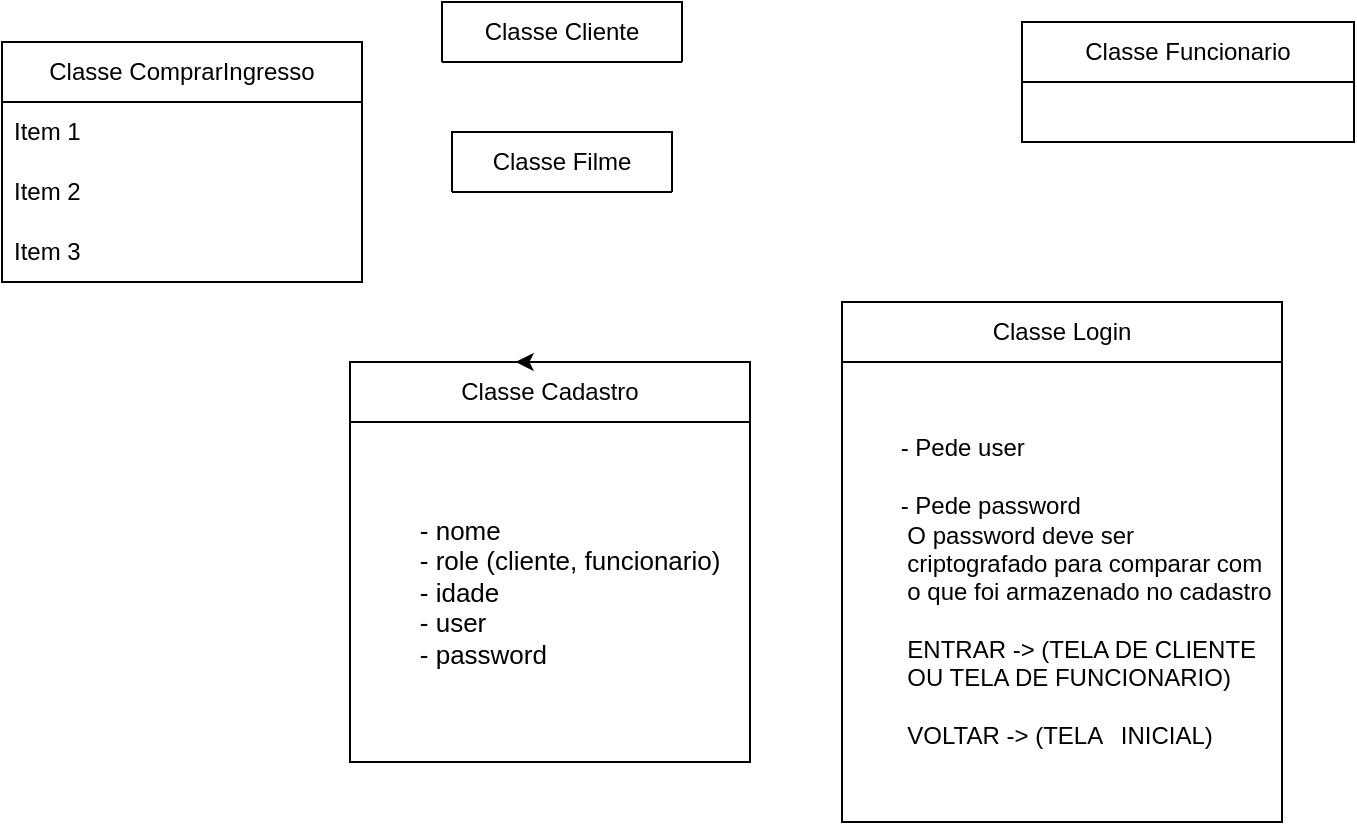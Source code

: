 <mxfile version="21.6.8" type="github">
  <diagram name="Página-1" id="Gj5AkPgIaRYCWRtqwRuw">
    <mxGraphModel dx="781" dy="461" grid="1" gridSize="10" guides="1" tooltips="1" connect="1" arrows="1" fold="1" page="1" pageScale="1" pageWidth="827" pageHeight="1169" math="0" shadow="0">
      <root>
        <mxCell id="0" />
        <mxCell id="1" parent="0" />
        <mxCell id="2UiWb3RGfFFGe-VQ2xaj-5" value="Classe Cliente" style="swimlane;fontStyle=0;childLayout=stackLayout;horizontal=1;startSize=30;horizontalStack=0;resizeParent=1;resizeParentMax=0;resizeLast=0;collapsible=1;marginBottom=0;whiteSpace=wrap;html=1;" parent="1" vertex="1" collapsed="1">
          <mxGeometry x="260" y="150" width="120" height="30" as="geometry">
            <mxRectangle x="260" y="150" width="260" height="270" as="alternateBounds" />
          </mxGeometry>
        </mxCell>
        <mxCell id="Dr_QeL_UZZJNc0RUztPf-12" style="edgeStyle=orthogonalEdgeStyle;rounded=0;orthogonalLoop=1;jettySize=auto;html=1;" edge="1" parent="2UiWb3RGfFFGe-VQ2xaj-5" source="Dr_QeL_UZZJNc0RUztPf-7">
          <mxGeometry relative="1" as="geometry">
            <mxPoint x="130" y="300" as="targetPoint" />
          </mxGeometry>
        </mxCell>
        <mxCell id="Dr_QeL_UZZJNc0RUztPf-7" value="&lt;div&gt;&lt;br&gt;&lt;/div&gt;&lt;div&gt;&lt;span style=&quot;&quot;&gt;&lt;span style=&quot;&quot;&gt;&amp;nbsp;&amp;nbsp;&amp;nbsp;&amp;nbsp;&lt;/span&gt;&lt;/span&gt;&lt;span style=&quot;&quot;&gt;&lt;span style=&quot;&quot;&gt;&amp;nbsp;&amp;nbsp;&amp;nbsp;&amp;nbsp;&lt;/span&gt;&lt;/span&gt;- comprar ingressos no sistema&lt;br&gt;&amp;nbsp;&amp;nbsp; &amp;nbsp;&amp;nbsp;&amp;nbsp;&amp;nbsp;&lt;/div&gt;&lt;div&gt;&amp;nbsp;- listas os filmes em cartaz&lt;br&gt;&amp;nbsp;&amp;nbsp; &amp;nbsp;&amp;nbsp;&amp;nbsp;&amp;nbsp; &amp;nbsp;&amp;nbsp;&amp;nbsp;&amp;nbsp;&lt;/div&gt;&lt;div&gt;&lt;span style=&quot;&quot;&gt;&lt;span style=&quot;white-space: pre;&quot;&gt;&amp;nbsp;&amp;nbsp;&amp;nbsp;&amp;nbsp;&lt;/span&gt;&lt;/span&gt;&lt;span style=&quot;&quot;&gt;&lt;span style=&quot;white-space: pre;&quot;&gt;&amp;nbsp;&amp;nbsp;&amp;nbsp;&amp;nbsp;&lt;/span&gt;&lt;/span&gt;Regra: A listagem deve retornar &lt;br&gt;&lt;/div&gt;&lt;div&gt;&lt;span style=&quot;&quot;&gt;&lt;span style=&quot;white-space: pre;&quot;&gt;&amp;nbsp;&amp;nbsp;&amp;nbsp;&amp;nbsp;&lt;/span&gt;&lt;/span&gt;&lt;span style=&quot;&quot;&gt;&lt;span style=&quot;white-space: pre;&quot;&gt;&amp;nbsp;&amp;nbsp;&amp;nbsp;&amp;nbsp;&lt;/span&gt;&lt;/span&gt;somente os filme de acordo&lt;/div&gt;&lt;div&gt;&lt;span style=&quot;&quot;&gt;&lt;span style=&quot;white-space: pre;&quot;&gt;&amp;nbsp;&amp;nbsp;&amp;nbsp;&amp;nbsp;&lt;/span&gt;&lt;/span&gt;&lt;span style=&quot;&quot;&gt;&lt;span style=&quot;white-space: pre;&quot;&gt;&amp;nbsp;&amp;nbsp;&amp;nbsp;&amp;nbsp;&lt;/span&gt;&lt;/span&gt;&amp;nbsp;&amp;nbsp; com a classificação indicativa&lt;/div&gt;&lt;div&gt;especificada&amp;nbsp;&amp;nbsp; &amp;nbsp;&amp;nbsp;&amp;nbsp; &lt;br&gt;&lt;/div&gt;&lt;div&gt;&lt;br&gt;&lt;/div&gt;&lt;div&gt;&amp;nbsp;&lt;span style=&quot;&quot;&gt;&lt;span style=&quot;&quot;&gt;&amp;nbsp;&amp;nbsp;&amp;nbsp;&amp;nbsp;&lt;/span&gt;&lt;/span&gt;&lt;span style=&quot;&quot;&gt;&lt;span style=&quot;&quot;&gt;&amp;nbsp;&amp;nbsp;&amp;nbsp;&amp;nbsp;&lt;/span&gt;&lt;/span&gt;&amp;nbsp; -visualizar os ingressos que comprou&lt;br&gt;&lt;/div&gt;&lt;div&gt;&lt;br&gt;&lt;/div&gt;&lt;div&gt;&amp;nbsp;&amp;nbsp; &amp;nbsp;&amp;nbsp;&amp;nbsp;&amp;nbsp; - sair -&amp;gt; (TELA DE LOGIN)&lt;br&gt;&lt;/div&gt;&lt;div&gt;&lt;br&gt;&lt;/div&gt;&lt;div&gt;&lt;br&gt;&lt;/div&gt;&lt;div&gt;&lt;br&gt;&lt;/div&gt;" style="text;html=1;align=center;verticalAlign=middle;resizable=0;points=[];autosize=1;strokeColor=none;fillColor=none;" vertex="1" parent="2UiWb3RGfFFGe-VQ2xaj-5">
          <mxGeometry y="30" width="260" height="240" as="geometry" />
        </mxCell>
        <mxCell id="2UiWb3RGfFFGe-VQ2xaj-9" value="Classe Filme" style="swimlane;fontStyle=0;childLayout=stackLayout;horizontal=1;startSize=30;horizontalStack=0;resizeParent=1;resizeParentMax=0;resizeLast=0;collapsible=1;marginBottom=0;whiteSpace=wrap;html=1;" parent="1" vertex="1" collapsed="1">
          <mxGeometry x="265" y="215" width="110" height="30" as="geometry">
            <mxRectangle x="260" y="280" width="200" height="240" as="alternateBounds" />
          </mxGeometry>
        </mxCell>
        <mxCell id="2UiWb3RGfFFGe-VQ2xaj-10" value="&lt;div&gt;&amp;nbsp;&amp;nbsp;&amp;nbsp;&amp;nbsp;&amp;nbsp;&amp;nbsp; Cadastrar filme:&lt;/div&gt;&lt;div&gt;&lt;br&gt;&lt;/div&gt;&amp;nbsp;&amp;nbsp; &amp;nbsp;&amp;nbsp;&amp;nbsp;&amp;nbsp; - id &lt;br&gt;&amp;nbsp;&amp;nbsp; &amp;nbsp;&amp;nbsp;&amp;nbsp;&amp;nbsp; - titulo&lt;br&gt;&amp;nbsp;&amp;nbsp; &amp;nbsp;&amp;nbsp;&amp;nbsp;&amp;nbsp; - gênero&lt;br&gt;&amp;nbsp;&amp;nbsp; &amp;nbsp;&amp;nbsp;&amp;nbsp;&amp;nbsp; - idade mínima&lt;br&gt;&amp;nbsp;&amp;nbsp; &amp;nbsp;&amp;nbsp;&amp;nbsp;&amp;nbsp; - tempo&lt;br&gt;&amp;nbsp;&amp;nbsp; &amp;nbsp;&amp;nbsp;&amp;nbsp;&amp;nbsp; - valor&lt;br&gt;&amp;nbsp;&amp;nbsp; &amp;nbsp;&amp;nbsp;&amp;nbsp;&amp;nbsp; - tecnologia (2D, 3D)&lt;br&gt;&amp;nbsp;&amp;nbsp; &amp;nbsp;&amp;nbsp;&amp;nbsp;&amp;nbsp; - poltronas disponíveis" style="text;strokeColor=none;fillColor=none;align=left;verticalAlign=middle;spacingLeft=4;spacingRight=4;overflow=hidden;points=[[0,0.5],[1,0.5]];portConstraint=eastwest;rotatable=0;whiteSpace=wrap;html=1;" parent="2UiWb3RGfFFGe-VQ2xaj-9" vertex="1">
          <mxGeometry y="30" width="200" height="210" as="geometry" />
        </mxCell>
        <mxCell id="2UiWb3RGfFFGe-VQ2xaj-13" value="Classe Funcionario" style="swimlane;fontStyle=0;childLayout=stackLayout;horizontal=1;startSize=30;horizontalStack=0;resizeParent=1;resizeParentMax=0;resizeLast=0;collapsible=1;marginBottom=0;whiteSpace=wrap;html=1;" parent="1" vertex="1" collapsed="1">
          <mxGeometry x="550" y="160" width="166" height="60" as="geometry">
            <mxRectangle x="550" y="160" width="240" height="250" as="alternateBounds" />
          </mxGeometry>
        </mxCell>
        <mxCell id="2UiWb3RGfFFGe-VQ2xaj-14" value="&lt;div align=&quot;left&quot;&gt;&amp;nbsp;&amp;nbsp;&amp;nbsp;&amp;nbsp;&amp;nbsp;&amp;nbsp; - cadastrar novos filmes no sistema&lt;/div&gt;&lt;div align=&quot;left&quot;&gt;&lt;br&gt;&lt;/div&gt;&lt;div align=&quot;left&quot;&gt;&amp;nbsp;&amp;nbsp; &amp;nbsp;&amp;nbsp;&amp;nbsp;&amp;nbsp; - excluir filmes do cartaz&lt;/div&gt;&lt;div align=&quot;left&quot;&gt;&lt;br&gt;&lt;/div&gt;&lt;div align=&quot;left&quot;&gt;&amp;nbsp;&amp;nbsp; &amp;nbsp;&amp;nbsp;&amp;nbsp;&amp;nbsp; &amp;nbsp; Regra: um filme só pode ser&amp;nbsp;&lt;/div&gt;&lt;div align=&quot;left&quot;&gt;&amp;nbsp;&amp;nbsp;&amp;nbsp;&amp;nbsp;&amp;nbsp;&amp;nbsp;&amp;nbsp;&amp;nbsp;&amp;nbsp; excluído caso nenhum&amp;nbsp;&amp;nbsp;&amp;nbsp;&lt;/div&gt;&lt;div align=&quot;left&quot;&gt;&amp;nbsp;&amp;nbsp;&amp;nbsp;&amp;nbsp;&amp;nbsp;&amp;nbsp;&amp;nbsp;&amp;nbsp;&amp;nbsp; ingresso tenha sido vendido&lt;/div&gt;&lt;div align=&quot;left&quot;&gt;&lt;br&gt;&lt;/div&gt;&lt;div align=&quot;left&quot;&gt;&amp;nbsp;&amp;nbsp; &amp;nbsp;&amp;nbsp;&amp;nbsp;&amp;nbsp; - listas os filmes em cartaz&lt;br&gt;&lt;/div&gt;&lt;div align=&quot;left&quot;&gt;&lt;br&gt;&lt;/div&gt;&lt;div align=&quot;left&quot;&gt;&amp;nbsp;&amp;nbsp; &amp;nbsp;&amp;nbsp;&amp;nbsp;&amp;nbsp; - sair -&amp;gt; (TELA DE LOGIN)&lt;/div&gt;" style="text;strokeColor=none;fillColor=none;align=left;verticalAlign=middle;spacingLeft=4;spacingRight=4;overflow=hidden;points=[[0,0.5],[1,0.5]];portConstraint=eastwest;rotatable=0;whiteSpace=wrap;html=1;" parent="2UiWb3RGfFFGe-VQ2xaj-13" vertex="1">
          <mxGeometry y="30" width="240" height="220" as="geometry" />
        </mxCell>
        <mxCell id="2UiWb3RGfFFGe-VQ2xaj-17" value="Classe ComprarIngresso" style="swimlane;fontStyle=0;childLayout=stackLayout;horizontal=1;startSize=30;horizontalStack=0;resizeParent=1;resizeParentMax=0;resizeLast=0;collapsible=1;marginBottom=0;whiteSpace=wrap;html=1;" parent="1" vertex="1">
          <mxGeometry x="40" y="170" width="180" height="120" as="geometry" />
        </mxCell>
        <mxCell id="2UiWb3RGfFFGe-VQ2xaj-18" value="Item 1" style="text;strokeColor=none;fillColor=none;align=left;verticalAlign=middle;spacingLeft=4;spacingRight=4;overflow=hidden;points=[[0,0.5],[1,0.5]];portConstraint=eastwest;rotatable=0;whiteSpace=wrap;html=1;" parent="2UiWb3RGfFFGe-VQ2xaj-17" vertex="1">
          <mxGeometry y="30" width="180" height="30" as="geometry" />
        </mxCell>
        <mxCell id="2UiWb3RGfFFGe-VQ2xaj-19" value="Item 2" style="text;strokeColor=none;fillColor=none;align=left;verticalAlign=middle;spacingLeft=4;spacingRight=4;overflow=hidden;points=[[0,0.5],[1,0.5]];portConstraint=eastwest;rotatable=0;whiteSpace=wrap;html=1;" parent="2UiWb3RGfFFGe-VQ2xaj-17" vertex="1">
          <mxGeometry y="60" width="180" height="30" as="geometry" />
        </mxCell>
        <mxCell id="2UiWb3RGfFFGe-VQ2xaj-20" value="Item 3" style="text;strokeColor=none;fillColor=none;align=left;verticalAlign=middle;spacingLeft=4;spacingRight=4;overflow=hidden;points=[[0,0.5],[1,0.5]];portConstraint=eastwest;rotatable=0;whiteSpace=wrap;html=1;" parent="2UiWb3RGfFFGe-VQ2xaj-17" vertex="1">
          <mxGeometry y="90" width="180" height="30" as="geometry" />
        </mxCell>
        <mxCell id="2UiWb3RGfFFGe-VQ2xaj-21" value="&lt;div&gt;&lt;br&gt;&lt;/div&gt;&lt;div&gt;Classe Cadastro&lt;/div&gt;&lt;div&gt;&lt;br&gt;&lt;/div&gt;" style="swimlane;fontStyle=0;childLayout=stackLayout;horizontal=1;startSize=30;horizontalStack=0;resizeParent=1;resizeParentMax=0;resizeLast=0;collapsible=1;marginBottom=0;whiteSpace=wrap;html=1;" parent="1" vertex="1">
          <mxGeometry x="214" y="330" width="200" height="200" as="geometry">
            <mxRectangle x="570" y="170" width="130" height="60" as="alternateBounds" />
          </mxGeometry>
        </mxCell>
        <mxCell id="2UiWb3RGfFFGe-VQ2xaj-24" value="&lt;font style=&quot;font-size: 13px;&quot;&gt;&lt;span style=&quot;white-space: pre;&quot;&gt;&#x9;&lt;/span&gt;- nome&lt;br&gt;&amp;nbsp;&amp;nbsp; &amp;nbsp;&amp;nbsp;&amp;nbsp;&amp;nbsp; - role (cliente, funcionario)&lt;br&gt;&amp;nbsp;&amp;nbsp; &amp;nbsp;&amp;nbsp;&amp;nbsp;&amp;nbsp; - idade&lt;br&gt;&amp;nbsp;&amp;nbsp; &amp;nbsp;&amp;nbsp;&amp;nbsp;&amp;nbsp; - user&lt;br&gt;&amp;nbsp;&amp;nbsp; &amp;nbsp;&amp;nbsp;&amp;nbsp;&amp;nbsp; - password&lt;/font&gt;" style="text;strokeColor=none;fillColor=none;align=left;verticalAlign=middle;spacingLeft=4;spacingRight=4;overflow=hidden;points=[[0,0.5],[1,0.5]];portConstraint=eastwest;rotatable=0;whiteSpace=wrap;html=1;" parent="2UiWb3RGfFFGe-VQ2xaj-21" vertex="1">
          <mxGeometry y="30" width="200" height="170" as="geometry" />
        </mxCell>
        <mxCell id="2UiWb3RGfFFGe-VQ2xaj-26" style="edgeStyle=orthogonalEdgeStyle;rounded=0;orthogonalLoop=1;jettySize=auto;html=1;exitX=0.5;exitY=0;exitDx=0;exitDy=0;entryX=0.414;entryY=0;entryDx=0;entryDy=0;entryPerimeter=0;" parent="1" source="2UiWb3RGfFFGe-VQ2xaj-21" target="2UiWb3RGfFFGe-VQ2xaj-21" edge="1">
          <mxGeometry relative="1" as="geometry" />
        </mxCell>
        <mxCell id="Dr_QeL_UZZJNc0RUztPf-28" value="Classe Login" style="swimlane;fontStyle=0;childLayout=stackLayout;horizontal=1;startSize=30;horizontalStack=0;resizeParent=1;resizeParentMax=0;resizeLast=0;collapsible=1;marginBottom=0;whiteSpace=wrap;html=1;" vertex="1" parent="1">
          <mxGeometry x="460" y="300" width="220" height="260" as="geometry">
            <mxRectangle x="359" y="240" width="110" height="30" as="alternateBounds" />
          </mxGeometry>
        </mxCell>
        <mxCell id="Dr_QeL_UZZJNc0RUztPf-29" value="&lt;div&gt;&amp;nbsp;&amp;nbsp;&amp;nbsp;&amp;nbsp;&amp;nbsp;&amp;nbsp; - Pede user&lt;/div&gt;&lt;div&gt;&lt;br&gt;&lt;/div&gt;&lt;div&gt;&amp;nbsp;&amp;nbsp; &amp;nbsp;&amp;nbsp;&amp;nbsp; - Pede password&lt;/div&gt;&amp;nbsp;&amp;nbsp; &amp;nbsp;&amp;nbsp;&amp;nbsp;&amp;nbsp; O password deve ser&amp;nbsp;&amp;nbsp;&amp;nbsp; &lt;span style=&quot;white-space: pre;&quot;&gt;&#x9;&lt;/span&gt;criptografado para comparar com &lt;span style=&quot;white-space: pre;&quot;&gt;&#x9;&lt;/span&gt;o que foi armazenado no cadastro&lt;br&gt;&lt;div&gt;&amp;nbsp;&amp;nbsp; &amp;nbsp;&amp;nbsp;&amp;nbsp; &amp;nbsp;&lt;/div&gt;&lt;div&gt;&lt;span style=&quot;white-space: pre;&quot;&gt;&#x9;&lt;/span&gt;ENTRAR -&amp;gt; (TELA DE CLIENTE &lt;span style=&quot;white-space: pre;&quot;&gt;&#x9;&lt;/span&gt;OU TELA DE FUNCIONARIO)&lt;/div&gt;&lt;div&gt;&lt;br&gt;&lt;/div&gt;&amp;nbsp;&amp;nbsp;&amp;nbsp;&amp;nbsp;&amp;nbsp;&amp;nbsp;&amp;nbsp; VOLTAR -&amp;gt; (TELA &lt;span style=&quot;white-space: pre;&quot;&gt;&#x9;&lt;/span&gt;INICIAL)" style="text;strokeColor=none;fillColor=none;align=left;verticalAlign=middle;spacingLeft=4;spacingRight=4;overflow=hidden;points=[[0,0.5],[1,0.5]];portConstraint=eastwest;rotatable=0;whiteSpace=wrap;html=1;" vertex="1" parent="Dr_QeL_UZZJNc0RUztPf-28">
          <mxGeometry y="30" width="220" height="230" as="geometry" />
        </mxCell>
      </root>
    </mxGraphModel>
  </diagram>
</mxfile>
